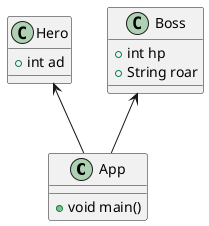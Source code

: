 @startuml
'https://plantuml.com/class-diagram

class App {
+void main()
}
class Hero {
+int ad
}
class Boss {
+int hp
+String roar
}

Hero <-- App
Boss <-- App

@enduml
